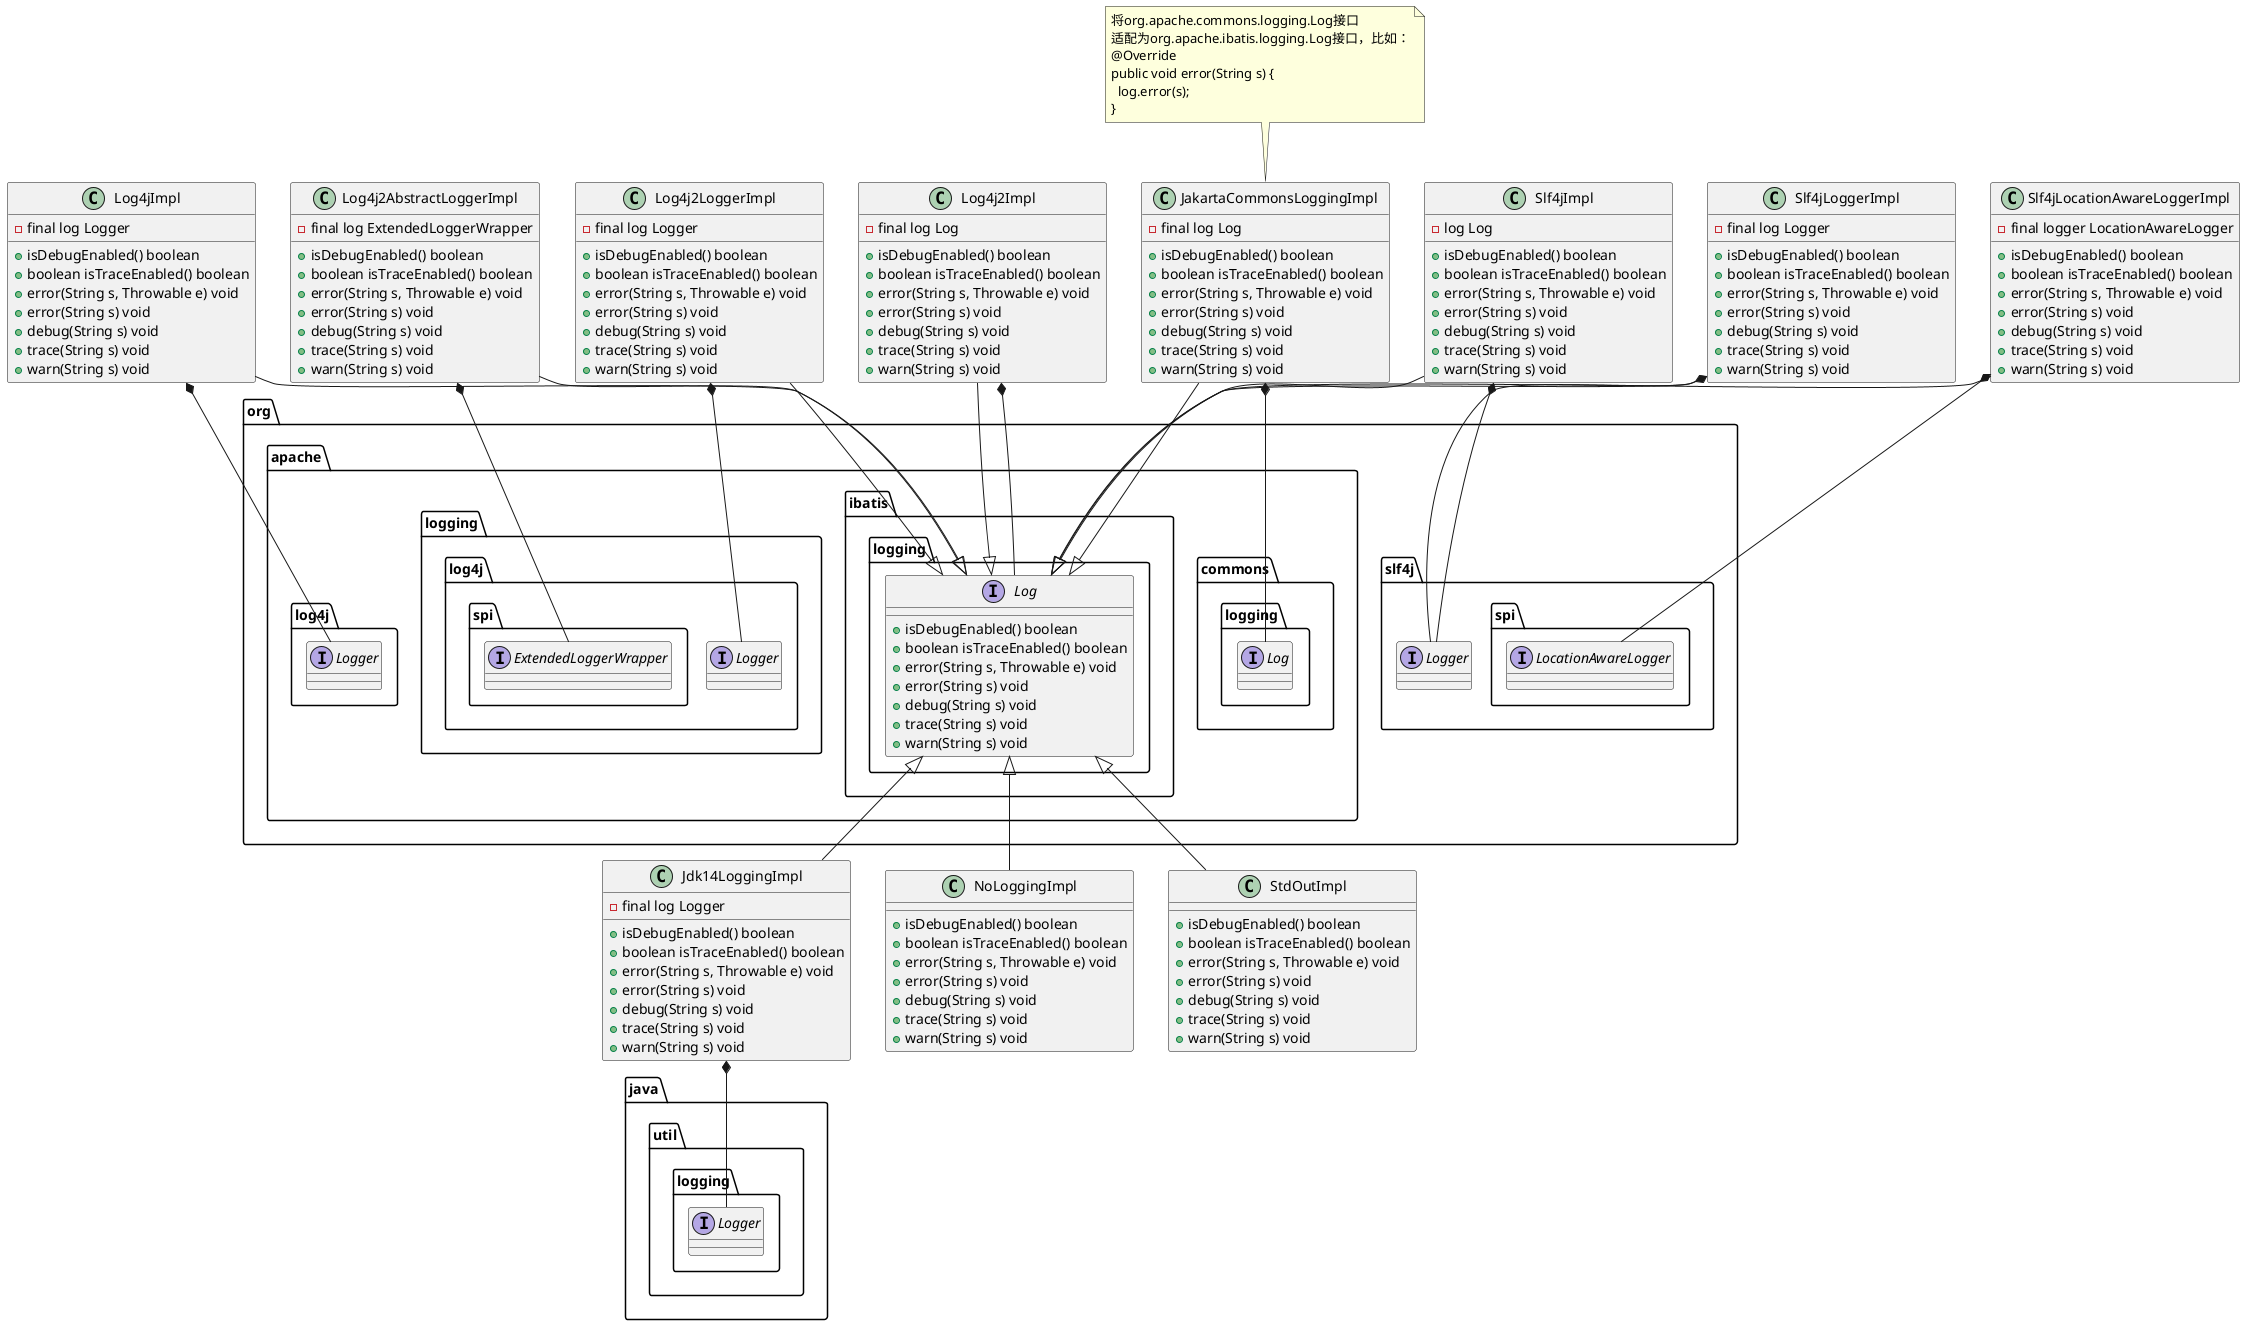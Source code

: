 @startuml

interface org.apache.ibatis.logging.Log {
     + isDebugEnabled() boolean
     + boolean isTraceEnabled() boolean
     + error(String s, Throwable e) void
     + error(String s) void
     + debug(String s) void
     + trace(String s) void
     + warn(String s) void
}
interface org.apache.commons.logging.Log
interface java.util.logging.Logger
interface org.apache.logging.log4j.Logger
interface org.apache.logging.log4j.spi.ExtendedLoggerWrapper
interface org.apache.log4j.Logger
interface org.slf4j.Logger
interface org.slf4j.spi.LocationAwareLogger

class JakartaCommonsLoggingImpl {
     - final log Log

     + isDebugEnabled() boolean
     + boolean isTraceEnabled() boolean
     + error(String s, Throwable e) void
     + error(String s) void
     + debug(String s) void
     + trace(String s) void
     + warn(String s) void
}
note top of JakartaCommonsLoggingImpl
  将org.apache.commons.logging.Log接口
  适配为org.apache.ibatis.logging.Log接口，比如：
  @Override
  public void error(String s) {
    log.error(s);
  }
end note

class Jdk14LoggingImpl {
     - final log Logger

     + isDebugEnabled() boolean
     + boolean isTraceEnabled() boolean
     + error(String s, Throwable e) void
     + error(String s) void
     + debug(String s) void
     + trace(String s) void
     + warn(String s) void
}

class Log4jImpl {
     - final log Logger

     + isDebugEnabled() boolean
     + boolean isTraceEnabled() boolean
     + error(String s, Throwable e) void
     + error(String s) void
     + debug(String s) void
     + trace(String s) void
     + warn(String s) void
}

class Log4j2AbstractLoggerImpl {
     - final log ExtendedLoggerWrapper

     + isDebugEnabled() boolean
     + boolean isTraceEnabled() boolean
     + error(String s, Throwable e) void
     + error(String s) void
     + debug(String s) void
     + trace(String s) void
     + warn(String s) void
}

class Log4j2Impl {
     - final log Log

     + isDebugEnabled() boolean
     + boolean isTraceEnabled() boolean
     + error(String s, Throwable e) void
     + error(String s) void
     + debug(String s) void
     + trace(String s) void
     + warn(String s) void
}

class Log4j2LoggerImpl {
     - final log Logger

     + isDebugEnabled() boolean
     + boolean isTraceEnabled() boolean
     + error(String s, Throwable e) void
     + error(String s) void
     + debug(String s) void
     + trace(String s) void
     + warn(String s) void
}

class NoLoggingImpl {
     + isDebugEnabled() boolean
     + boolean isTraceEnabled() boolean
     + error(String s, Throwable e) void
     + error(String s) void
     + debug(String s) void
     + trace(String s) void
     + warn(String s) void
}

class Slf4jImpl {
     - log Log

     + isDebugEnabled() boolean
     + boolean isTraceEnabled() boolean
     + error(String s, Throwable e) void
     + error(String s) void
     + debug(String s) void
     + trace(String s) void
     + warn(String s) void
}
class Slf4jLocationAwareLoggerImpl {
     - final logger LocationAwareLogger

     + isDebugEnabled() boolean
     + boolean isTraceEnabled() boolean
     + error(String s, Throwable e) void
     + error(String s) void
     + debug(String s) void
     + trace(String s) void
     + warn(String s) void
}
class Slf4jLoggerImpl {
     - final log Logger

     + isDebugEnabled() boolean
     + boolean isTraceEnabled() boolean
     + error(String s, Throwable e) void
     + error(String s) void
     + debug(String s) void
     + trace(String s) void
     + warn(String s) void
}
class StdOutImpl {
     + isDebugEnabled() boolean
     + boolean isTraceEnabled() boolean
     + error(String s, Throwable e) void
     + error(String s) void
     + debug(String s) void
     + trace(String s) void
     + warn(String s) void
}
org.apache.ibatis.logging.Log <|-- JakartaCommonsLoggingImpl
org.apache.ibatis.logging.Log <|-- Jdk14LoggingImpl
org.apache.ibatis.logging.Log <|-- Log4jImpl
org.apache.ibatis.logging.Log <|-- Log4j2AbstractLoggerImpl
org.apache.ibatis.logging.Log <|-- Log4j2Impl
org.apache.ibatis.logging.Log <|-- Log4j2LoggerImpl
org.apache.ibatis.logging.Log <|-- NoLoggingImpl
org.apache.ibatis.logging.Log <|-- Slf4jImpl
org.apache.ibatis.logging.Log <|-- Slf4jLocationAwareLoggerImpl
org.apache.ibatis.logging.Log <|-- Slf4jLoggerImpl
org.apache.ibatis.logging.Log <|-- StdOutImpl

JakartaCommonsLoggingImpl *-- org.apache.commons.logging.Log
Jdk14LoggingImpl *-- java.util.logging.Logger
Log4jImpl *-- org.apache.log4j.Logger
Log4j2AbstractLoggerImpl *-- org.apache.logging.log4j.spi.ExtendedLoggerWrapper
Log4j2Impl *-- org.apache.ibatis.logging.Log
Log4j2LoggerImpl *-- org.apache.logging.log4j.Logger
Slf4jImpl *-- org.slf4j.Logger
Slf4jLocationAwareLoggerImpl *-- org.slf4j.spi.LocationAwareLogger
Slf4jLoggerImpl *-- org.slf4j.Logger

@enduml